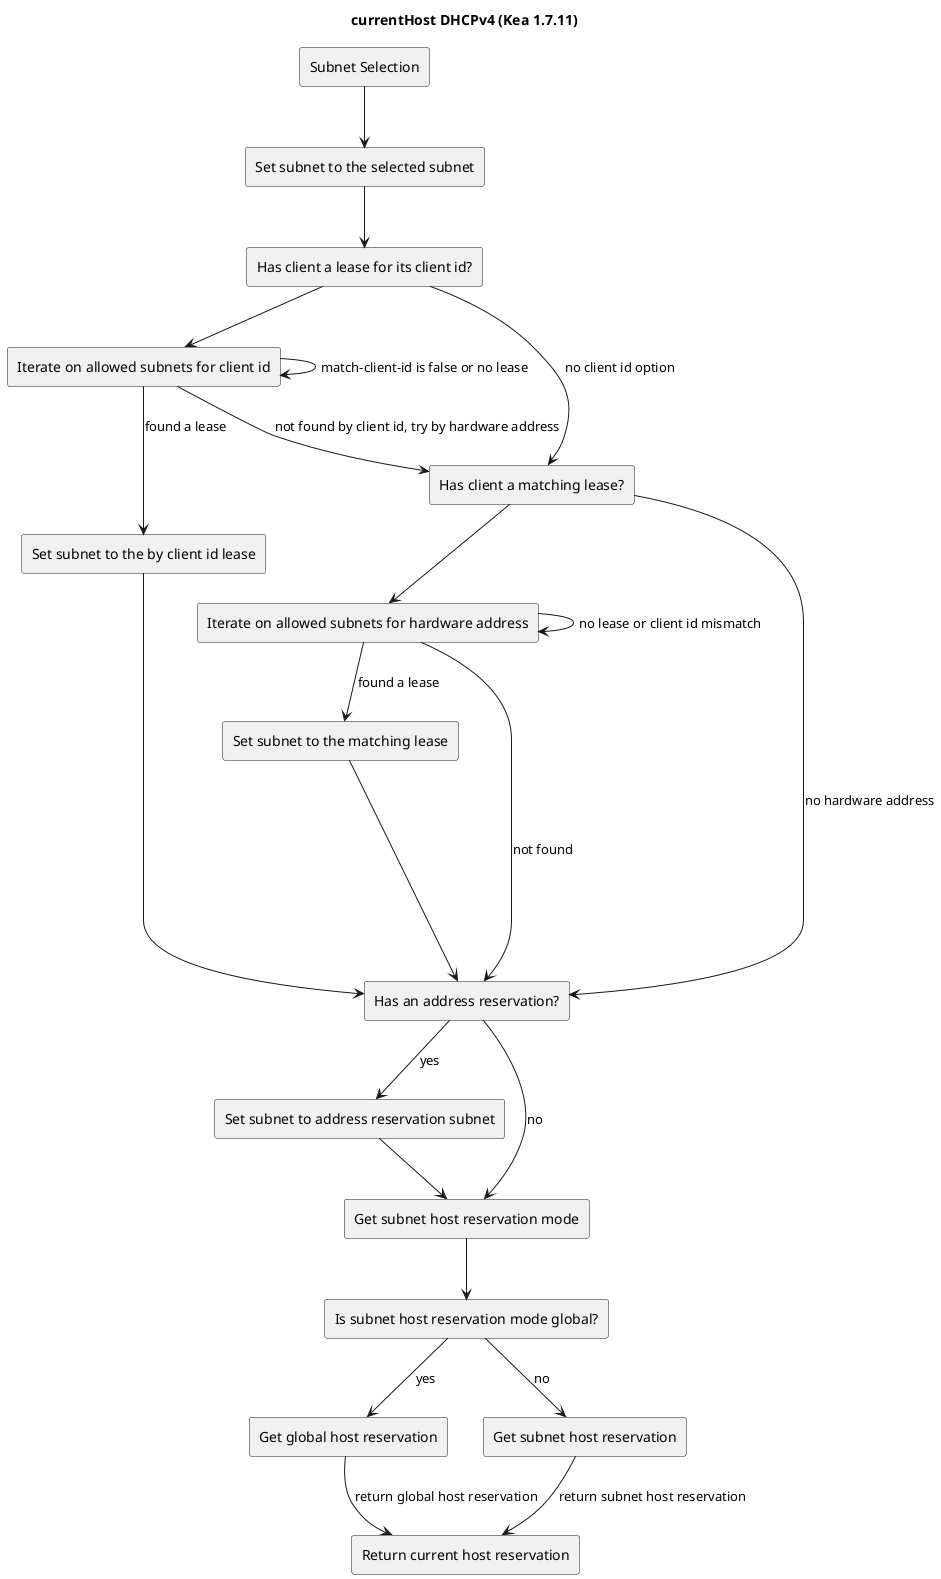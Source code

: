 @startuml

title currentHost DHCPv4 (Kea 1.7.11)

agent "Subnet Selection" as entry

agent "Set subnet to the selected subnet" as setSelected

agent "Has client a lease for its client id?" as clientid_lookup

agent "Iterate on allowed subnets for client id" as clientid_iterate

agent "Set subnet to the by client id lease" as found_clientid

agent "Has client a matching lease?" as hwaddr_lookup

agent "Iterate on allowed subnets for hardware address" as hwaddr_iterate

agent "Set subnet to the matching lease" as found_hwaddr

agent "Has an address reservation?" as hasAddressReservation

agent "Set subnet to address reservation subnet" as setAddressReservation

agent "Get subnet host reservation mode" as getHRmode

agent "Is subnet host reservation mode global?" as checkHRmode

agent "Get global host reservation" as global

agent "Get subnet host reservation" as bySubnet

agent "Return current host reservation" as return

entry --> setSelected
setSelected --> clientid_lookup
clientid_lookup ---> hwaddr_lookup : no client id option
clientid_lookup --> clientid_iterate
clientid_iterate -> clientid_iterate : match-client-id is false or no lease
clientid_iterate --> found_clientid : found a lease
found_clientid ----> hasAddressReservation
clientid_iterate --> hwaddr_lookup : not found by client id, try by hardware address
hwaddr_lookup ---> hasAddressReservation : no hardware address
hwaddr_lookup --> hwaddr_iterate
hwaddr_iterate -> hwaddr_iterate : no lease or client id mismatch
hwaddr_iterate --> found_hwaddr : found a lease
found_hwaddr ----> hasAddressReservation
hwaddr_iterate --> hasAddressReservation : not found
hasAddressReservation --> setAddressReservation : yes
hasAddressReservation --> getHRmode : no
setAddressReservation --> getHRmode
getHRmode --> checkHRmode
checkHRmode --> global : yes
checkHRmode --> bySubnet : no
global --> return : return global host reservation
bySubnet --> return : return subnet host reservation

@enduml